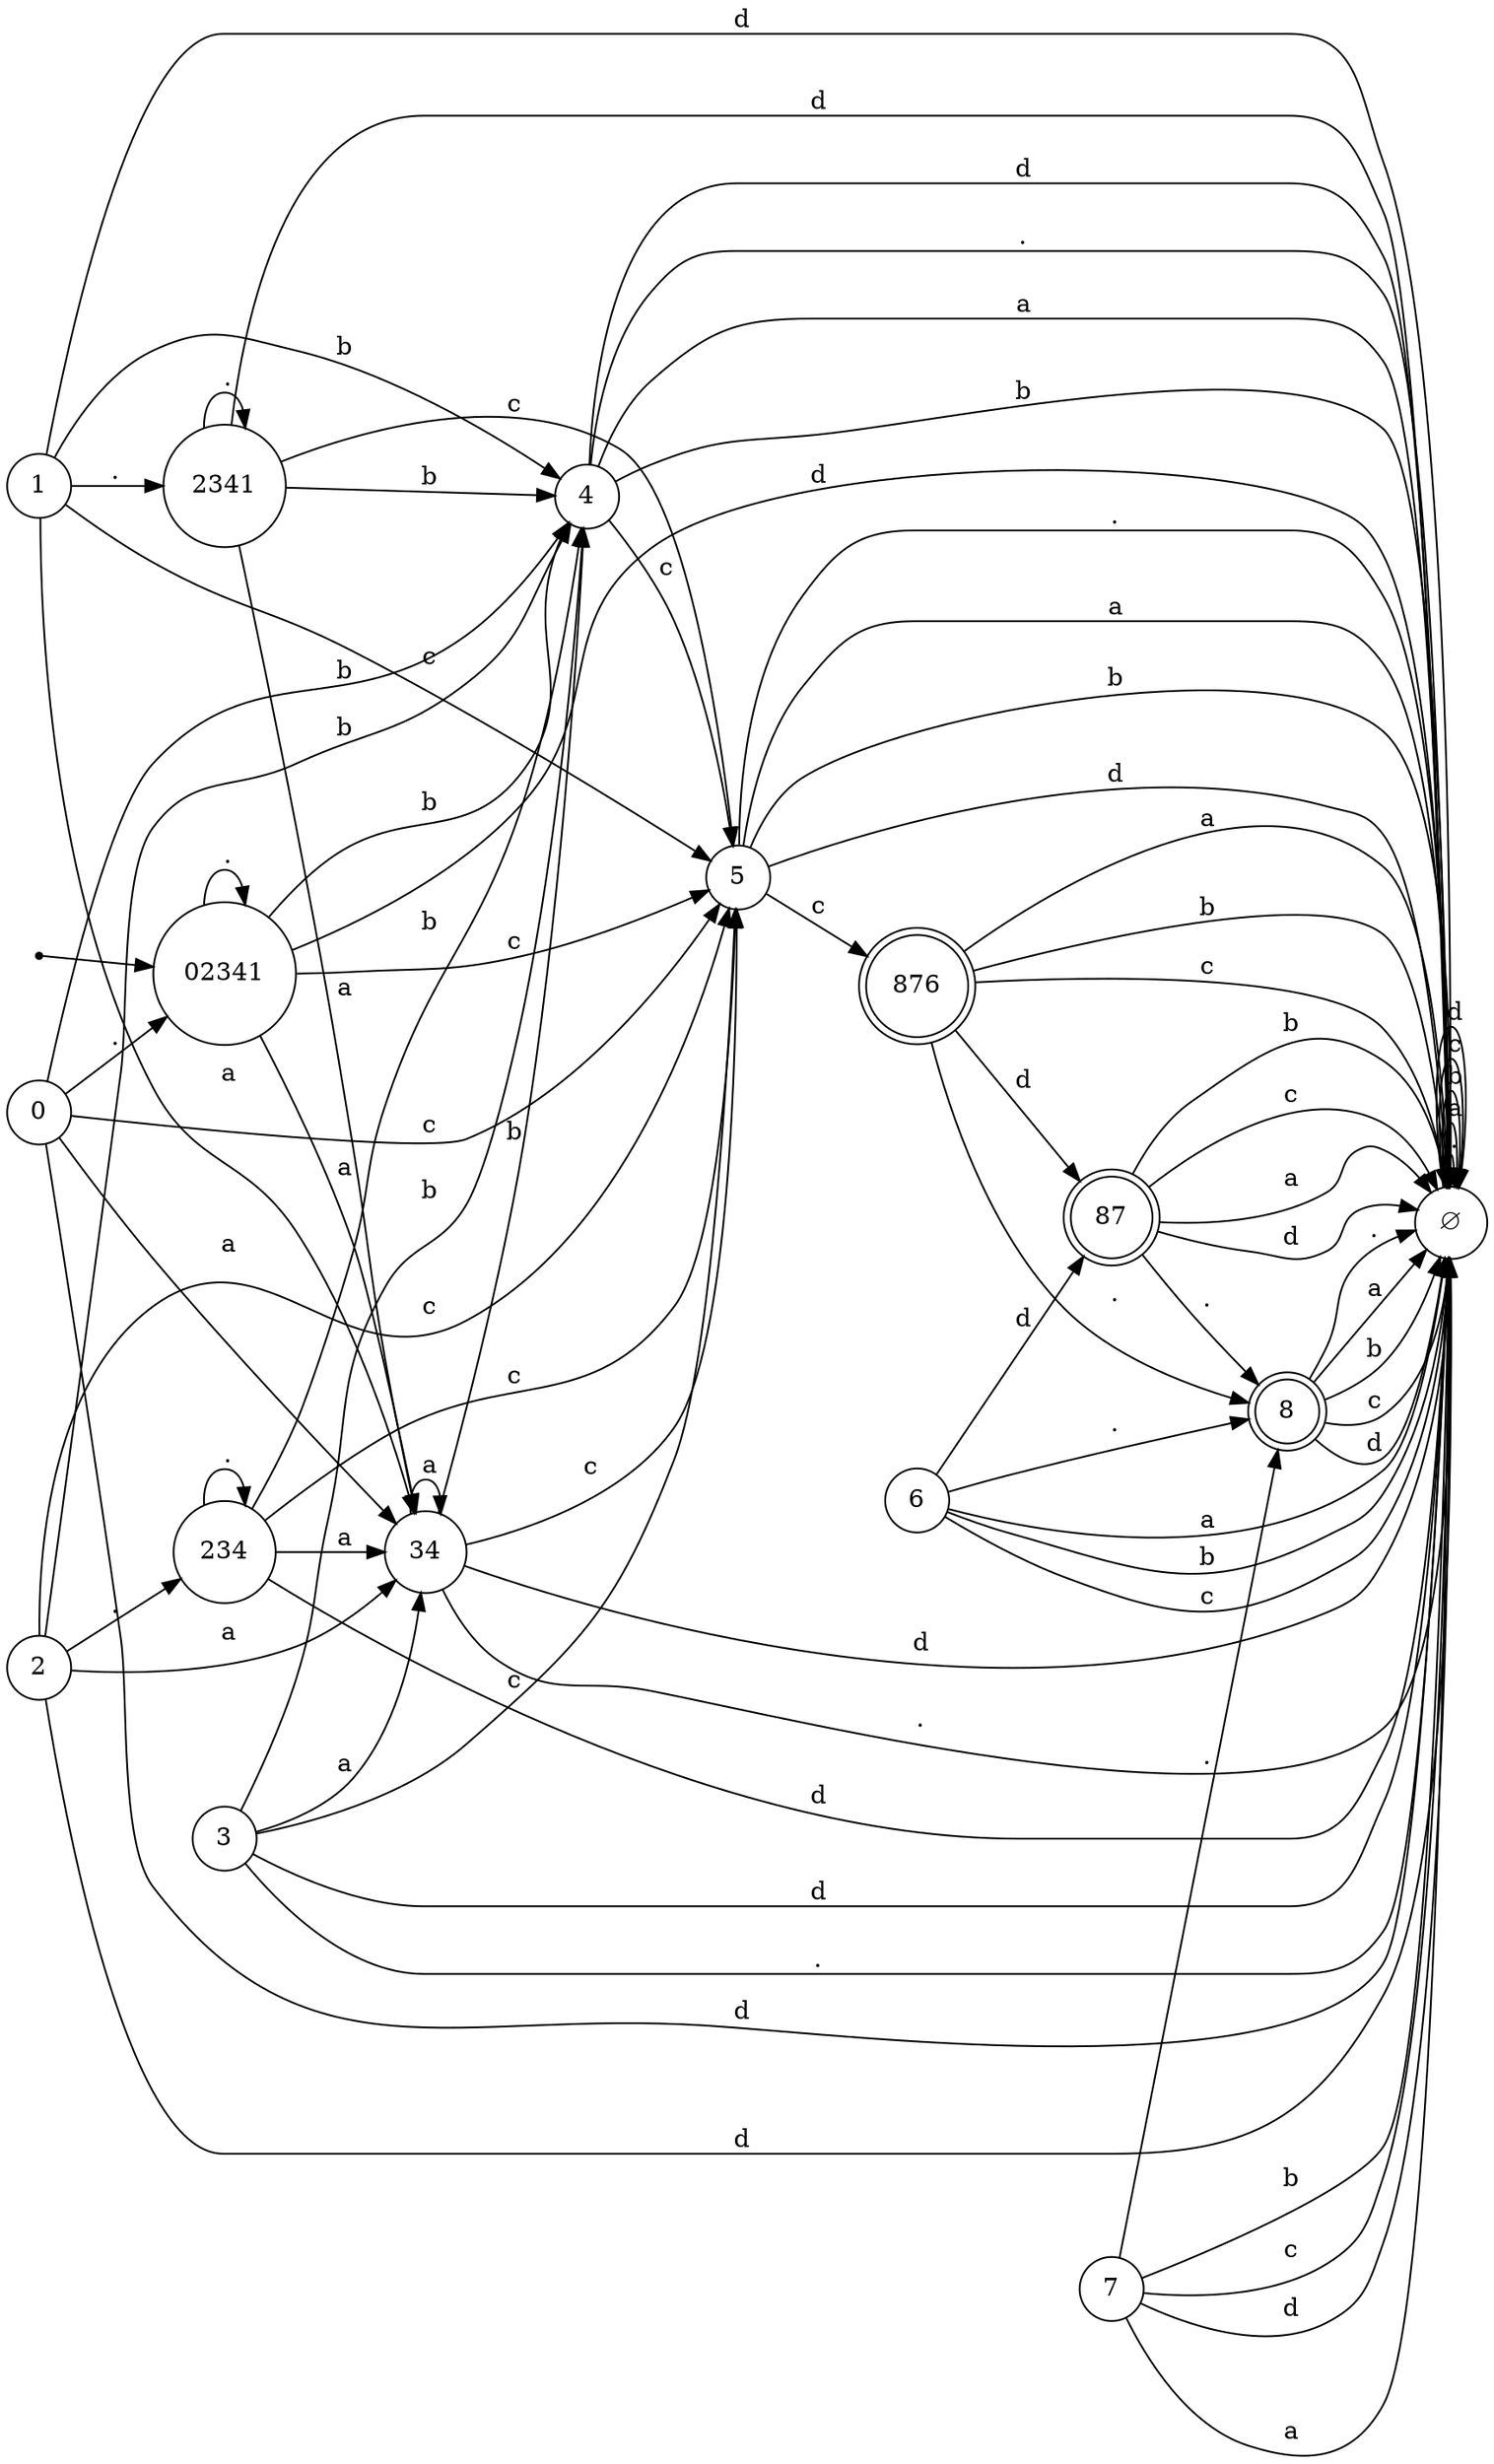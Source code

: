 digraph {
	rankdir=LR
	__start0__ [shape = point];
	8 [shape=doublecircle]
	876 [shape=doublecircle]
	87 [shape=doublecircle]
	node [shape = circle];
	__start0__ -> 02341
	0 -> 02341 [label = " ."]
	0 -> 34 [label = " a"]
	0 -> 4 [label = " b"]
	0 -> 5 [label = " c"]
	0 -> ∅ [label = " d"]
	1 -> 2341 [label = " ."]
	1 -> 34 [label = " a"]
	1 -> 4 [label = " b"]
	1 -> 5 [label = " c"]
	1 -> ∅ [label = " d"]
	2 -> 234 [label = " ."]
	2 -> 34 [label = " a"]
	2 -> 4 [label = " b"]
	2 -> 5 [label = " c"]
	2 -> ∅ [label = " d"]
	3 -> ∅ [label = " ."]
	3 -> 34 [label = " a"]
	3 -> 4 [label = " b"]
	3 -> 5 [label = " c"]
	3 -> ∅ [label = " d"]
	4 -> ∅ [label = " ."]
	4 -> ∅ [label = " a"]
	4 -> ∅ [label = " b"]
	4 -> 5 [label = " c"]
	4 -> ∅ [label = " d"]
	5 -> ∅ [label = " ."]
	5 -> ∅ [label = " a"]
	5 -> ∅ [label = " b"]
	5 -> 876 [label = " c"]
	5 -> ∅ [label = " d"]
	6 -> 8 [label = " ."]
	6 -> ∅ [label = " a"]
	6 -> ∅ [label = " b"]
	6 -> ∅ [label = " c"]
	6 -> 87 [label = " d"]
	7 -> 8 [label = " ."]
	7 -> ∅ [label = " a"]
	7 -> ∅ [label = " b"]
	7 -> ∅ [label = " c"]
	7 -> ∅ [label = " d"]
	8 -> ∅ [label = " ."]
	8 -> ∅ [label = " a"]
	8 -> ∅ [label = " b"]
	8 -> ∅ [label = " c"]
	8 -> ∅ [label = " d"]
	02341 -> 02341 [label = " ."]
	02341 -> 34 [label = " a"]
	02341 -> 4 [label = " b"]
	02341 -> 5 [label = " c"]
	02341 -> ∅ [label = " d"]
	34 -> ∅ [label = " ."]
	34 -> 34 [label = " a"]
	34 -> 4 [label = " b"]
	34 -> 5 [label = " c"]
	34 -> ∅ [label = " d"]
	∅ -> ∅ [label = " ."]
	∅ -> ∅ [label = " a"]
	∅ -> ∅ [label = " b"]
	∅ -> ∅ [label = " c"]
	∅ -> ∅ [label = " d"]
	2341 -> 2341 [label = " ."]
	2341 -> 34 [label = " a"]
	2341 -> 4 [label = " b"]
	2341 -> 5 [label = " c"]
	2341 -> ∅ [label = " d"]
	234 -> 234 [label = " ."]
	234 -> 34 [label = " a"]
	234 -> 4 [label = " b"]
	234 -> 5 [label = " c"]
	234 -> ∅ [label = " d"]
	876 -> 8 [label = " ."]
	876 -> ∅ [label = " a"]
	876 -> ∅ [label = " b"]
	876 -> ∅ [label = " c"]
	876 -> 87 [label = " d"]
	87 -> 8 [label = " ."]
	87 -> ∅ [label = " a"]
	87 -> ∅ [label = " b"]
	87 -> ∅ [label = " c"]
	87 -> ∅ [label = " d"]
}
